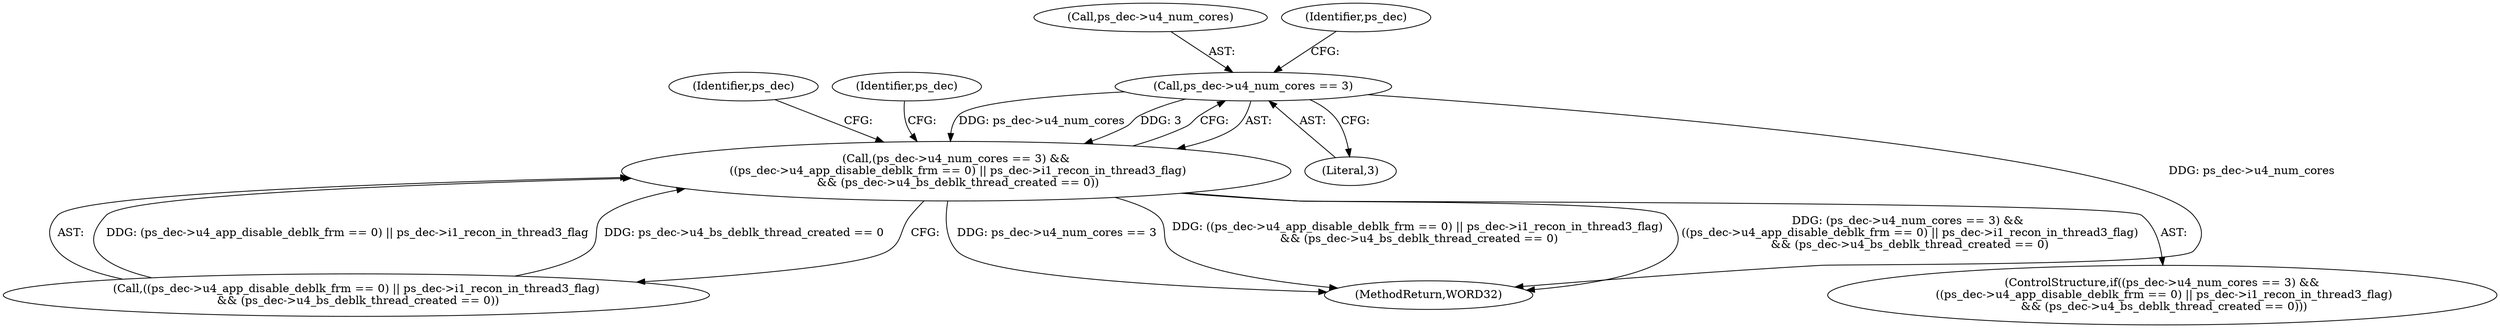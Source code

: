 digraph "0_Android_0b23c81c3dd9ec38f7e6806a3955fed1925541a0_1@pointer" {
"1000473" [label="(Call,ps_dec->u4_num_cores == 3)"];
"1000472" [label="(Call,(ps_dec->u4_num_cores == 3) &&\n ((ps_dec->u4_app_disable_deblk_frm == 0) || ps_dec->i1_recon_in_thread3_flag)\n && (ps_dec->u4_bs_deblk_thread_created == 0))"];
"1000472" [label="(Call,(ps_dec->u4_num_cores == 3) &&\n ((ps_dec->u4_app_disable_deblk_frm == 0) || ps_dec->i1_recon_in_thread3_flag)\n && (ps_dec->u4_bs_deblk_thread_created == 0))"];
"1000496" [label="(Identifier,ps_dec)"];
"1000478" [label="(Call,((ps_dec->u4_app_disable_deblk_frm == 0) || ps_dec->i1_recon_in_thread3_flag)\n && (ps_dec->u4_bs_deblk_thread_created == 0))"];
"1000477" [label="(Literal,3)"];
"1000474" [label="(Call,ps_dec->u4_num_cores)"];
"1001427" [label="(MethodReturn,WORD32)"];
"1000471" [label="(ControlStructure,if((ps_dec->u4_num_cores == 3) &&\n ((ps_dec->u4_app_disable_deblk_frm == 0) || ps_dec->i1_recon_in_thread3_flag)\n && (ps_dec->u4_bs_deblk_thread_created == 0)))"];
"1000517" [label="(Identifier,ps_dec)"];
"1000473" [label="(Call,ps_dec->u4_num_cores == 3)"];
"1000482" [label="(Identifier,ps_dec)"];
"1000473" -> "1000472"  [label="AST: "];
"1000473" -> "1000477"  [label="CFG: "];
"1000474" -> "1000473"  [label="AST: "];
"1000477" -> "1000473"  [label="AST: "];
"1000482" -> "1000473"  [label="CFG: "];
"1000472" -> "1000473"  [label="CFG: "];
"1000473" -> "1001427"  [label="DDG: ps_dec->u4_num_cores"];
"1000473" -> "1000472"  [label="DDG: ps_dec->u4_num_cores"];
"1000473" -> "1000472"  [label="DDG: 3"];
"1000472" -> "1000471"  [label="AST: "];
"1000472" -> "1000478"  [label="CFG: "];
"1000478" -> "1000472"  [label="AST: "];
"1000496" -> "1000472"  [label="CFG: "];
"1000517" -> "1000472"  [label="CFG: "];
"1000472" -> "1001427"  [label="DDG: (ps_dec->u4_num_cores == 3) &&\n ((ps_dec->u4_app_disable_deblk_frm == 0) || ps_dec->i1_recon_in_thread3_flag)\n && (ps_dec->u4_bs_deblk_thread_created == 0)"];
"1000472" -> "1001427"  [label="DDG: ps_dec->u4_num_cores == 3"];
"1000472" -> "1001427"  [label="DDG: ((ps_dec->u4_app_disable_deblk_frm == 0) || ps_dec->i1_recon_in_thread3_flag)\n && (ps_dec->u4_bs_deblk_thread_created == 0)"];
"1000478" -> "1000472"  [label="DDG: (ps_dec->u4_app_disable_deblk_frm == 0) || ps_dec->i1_recon_in_thread3_flag"];
"1000478" -> "1000472"  [label="DDG: ps_dec->u4_bs_deblk_thread_created == 0"];
}
